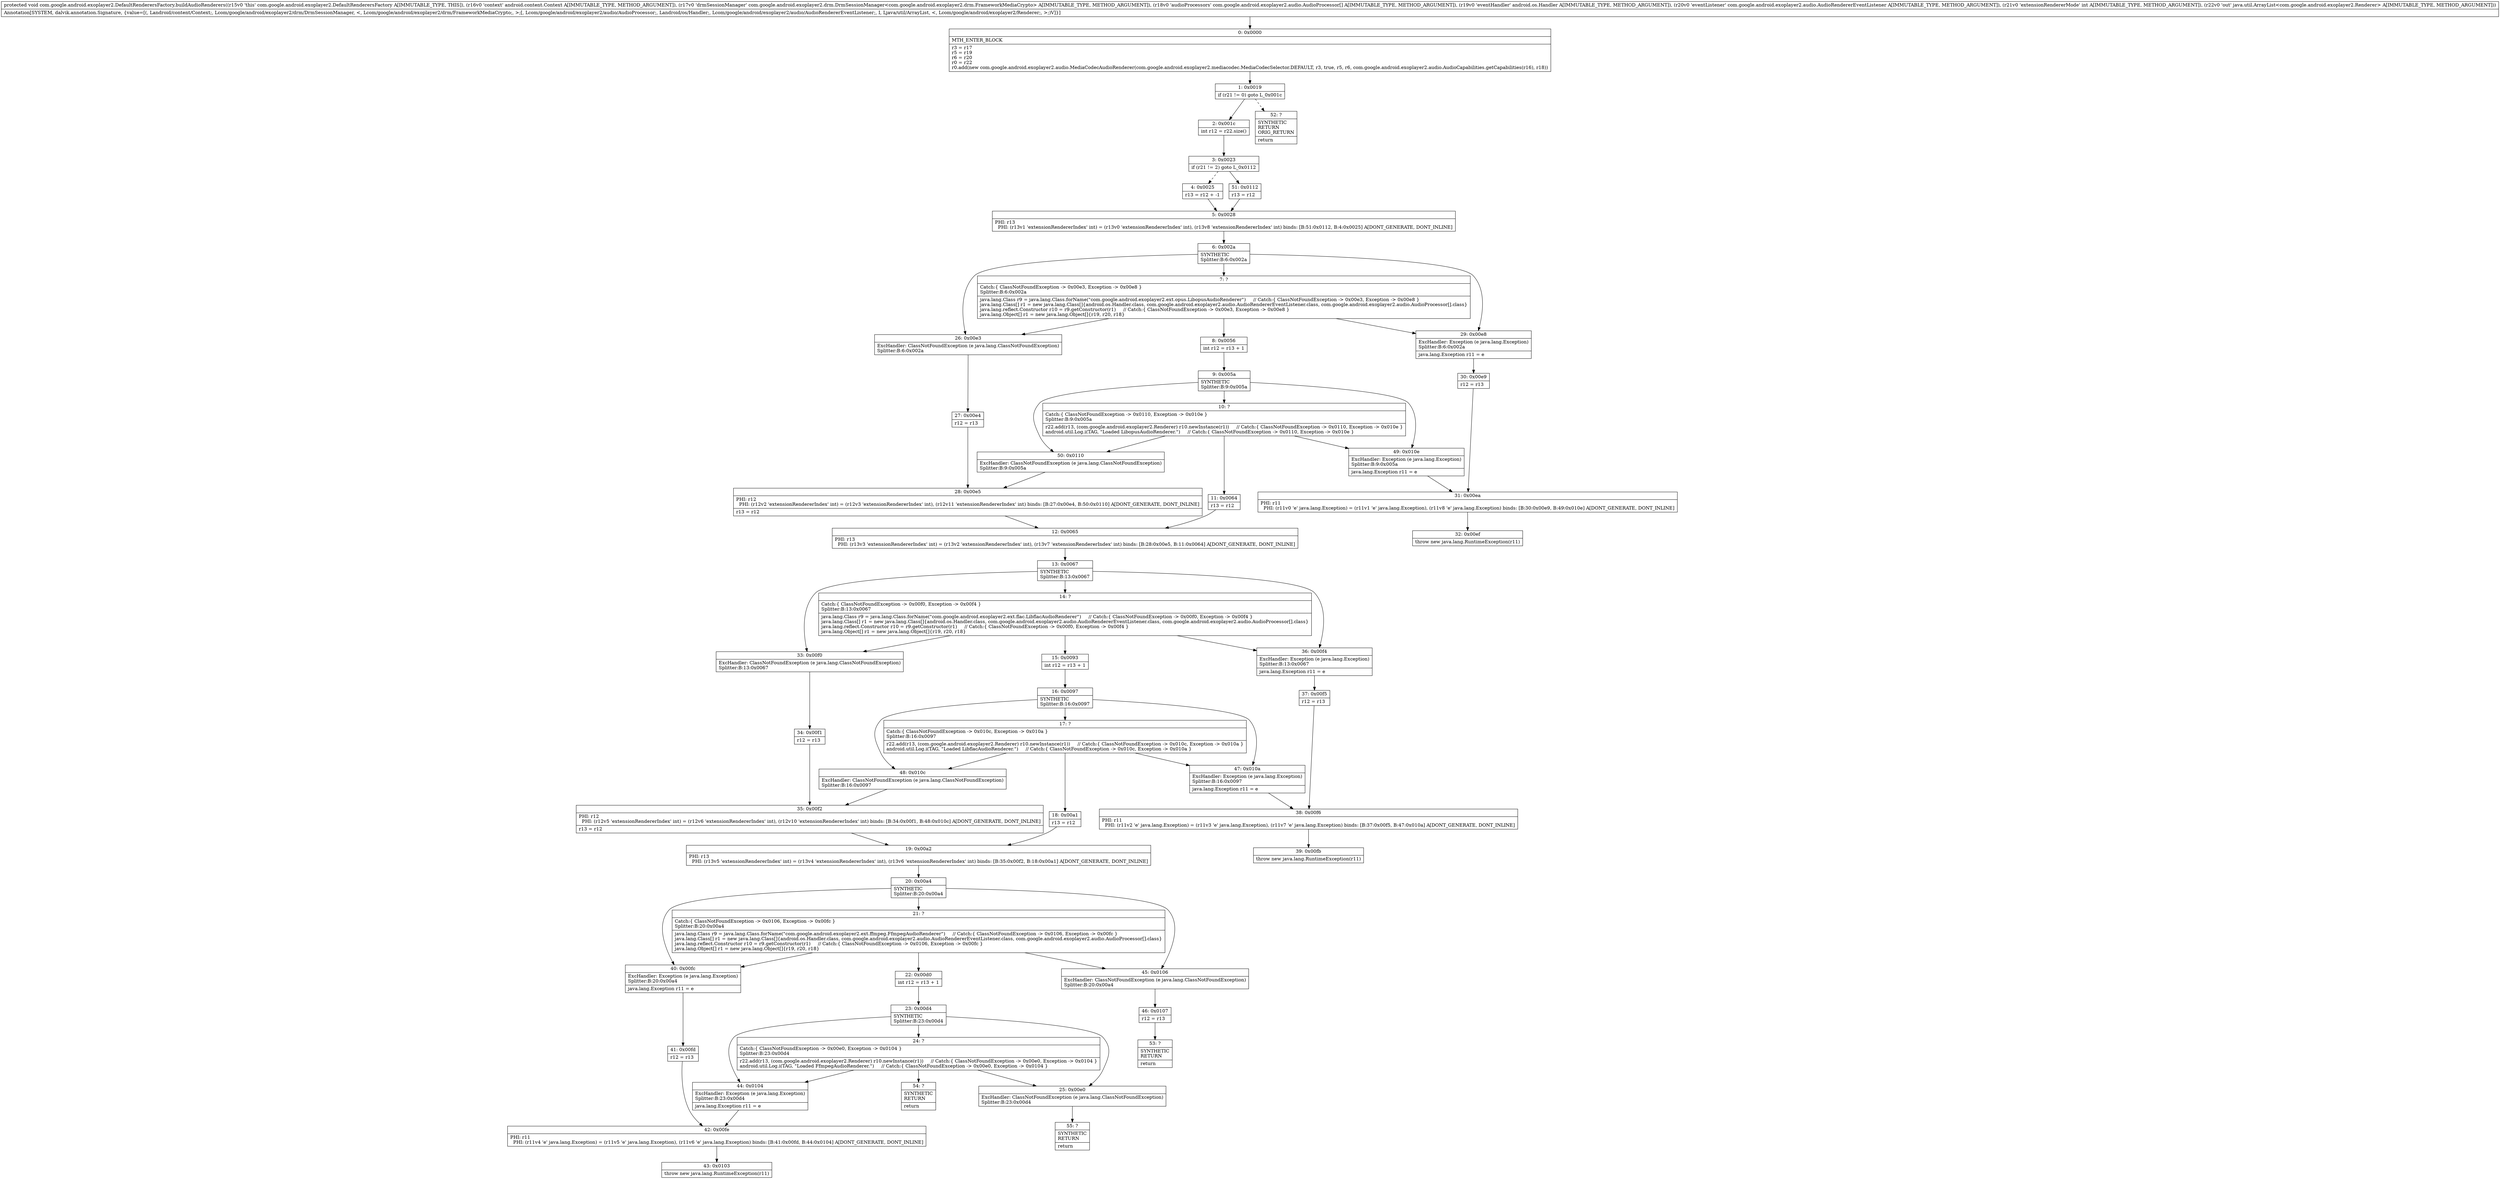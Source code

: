 digraph "CFG forcom.google.android.exoplayer2.DefaultRenderersFactory.buildAudioRenderers(Landroid\/content\/Context;Lcom\/google\/android\/exoplayer2\/drm\/DrmSessionManager;[Lcom\/google\/android\/exoplayer2\/audio\/AudioProcessor;Landroid\/os\/Handler;Lcom\/google\/android\/exoplayer2\/audio\/AudioRendererEventListener;ILjava\/util\/ArrayList;)V" {
Node_0 [shape=record,label="{0\:\ 0x0000|MTH_ENTER_BLOCK\l|r3 = r17\lr5 = r19\lr6 = r20\lr0 = r22\lr0.add(new com.google.android.exoplayer2.audio.MediaCodecAudioRenderer(com.google.android.exoplayer2.mediacodec.MediaCodecSelector.DEFAULT, r3, true, r5, r6, com.google.android.exoplayer2.audio.AudioCapabilities.getCapabilities(r16), r18))\l}"];
Node_1 [shape=record,label="{1\:\ 0x0019|if (r21 != 0) goto L_0x001c\l}"];
Node_2 [shape=record,label="{2\:\ 0x001c|int r12 = r22.size()\l}"];
Node_3 [shape=record,label="{3\:\ 0x0023|if (r21 != 2) goto L_0x0112\l}"];
Node_4 [shape=record,label="{4\:\ 0x0025|r13 = r12 + \-1\l}"];
Node_5 [shape=record,label="{5\:\ 0x0028|PHI: r13 \l  PHI: (r13v1 'extensionRendererIndex' int) = (r13v0 'extensionRendererIndex' int), (r13v8 'extensionRendererIndex' int) binds: [B:51:0x0112, B:4:0x0025] A[DONT_GENERATE, DONT_INLINE]\l}"];
Node_6 [shape=record,label="{6\:\ 0x002a|SYNTHETIC\lSplitter:B:6:0x002a\l}"];
Node_7 [shape=record,label="{7\:\ ?|Catch:\{ ClassNotFoundException \-\> 0x00e3, Exception \-\> 0x00e8 \}\lSplitter:B:6:0x002a\l|java.lang.Class r9 = java.lang.Class.forName(\"com.google.android.exoplayer2.ext.opus.LibopusAudioRenderer\")     \/\/ Catch:\{ ClassNotFoundException \-\> 0x00e3, Exception \-\> 0x00e8 \}\ljava.lang.Class[] r1 = new java.lang.Class[]\{android.os.Handler.class, com.google.android.exoplayer2.audio.AudioRendererEventListener.class, com.google.android.exoplayer2.audio.AudioProcessor[].class\}\ljava.lang.reflect.Constructor r10 = r9.getConstructor(r1)     \/\/ Catch:\{ ClassNotFoundException \-\> 0x00e3, Exception \-\> 0x00e8 \}\ljava.lang.Object[] r1 = new java.lang.Object[]\{r19, r20, r18\}\l}"];
Node_8 [shape=record,label="{8\:\ 0x0056|int r12 = r13 + 1\l}"];
Node_9 [shape=record,label="{9\:\ 0x005a|SYNTHETIC\lSplitter:B:9:0x005a\l}"];
Node_10 [shape=record,label="{10\:\ ?|Catch:\{ ClassNotFoundException \-\> 0x0110, Exception \-\> 0x010e \}\lSplitter:B:9:0x005a\l|r22.add(r13, (com.google.android.exoplayer2.Renderer) r10.newInstance(r1))     \/\/ Catch:\{ ClassNotFoundException \-\> 0x0110, Exception \-\> 0x010e \}\landroid.util.Log.i(TAG, \"Loaded LibopusAudioRenderer.\")     \/\/ Catch:\{ ClassNotFoundException \-\> 0x0110, Exception \-\> 0x010e \}\l}"];
Node_11 [shape=record,label="{11\:\ 0x0064|r13 = r12\l}"];
Node_12 [shape=record,label="{12\:\ 0x0065|PHI: r13 \l  PHI: (r13v3 'extensionRendererIndex' int) = (r13v2 'extensionRendererIndex' int), (r13v7 'extensionRendererIndex' int) binds: [B:28:0x00e5, B:11:0x0064] A[DONT_GENERATE, DONT_INLINE]\l}"];
Node_13 [shape=record,label="{13\:\ 0x0067|SYNTHETIC\lSplitter:B:13:0x0067\l}"];
Node_14 [shape=record,label="{14\:\ ?|Catch:\{ ClassNotFoundException \-\> 0x00f0, Exception \-\> 0x00f4 \}\lSplitter:B:13:0x0067\l|java.lang.Class r9 = java.lang.Class.forName(\"com.google.android.exoplayer2.ext.flac.LibflacAudioRenderer\")     \/\/ Catch:\{ ClassNotFoundException \-\> 0x00f0, Exception \-\> 0x00f4 \}\ljava.lang.Class[] r1 = new java.lang.Class[]\{android.os.Handler.class, com.google.android.exoplayer2.audio.AudioRendererEventListener.class, com.google.android.exoplayer2.audio.AudioProcessor[].class\}\ljava.lang.reflect.Constructor r10 = r9.getConstructor(r1)     \/\/ Catch:\{ ClassNotFoundException \-\> 0x00f0, Exception \-\> 0x00f4 \}\ljava.lang.Object[] r1 = new java.lang.Object[]\{r19, r20, r18\}\l}"];
Node_15 [shape=record,label="{15\:\ 0x0093|int r12 = r13 + 1\l}"];
Node_16 [shape=record,label="{16\:\ 0x0097|SYNTHETIC\lSplitter:B:16:0x0097\l}"];
Node_17 [shape=record,label="{17\:\ ?|Catch:\{ ClassNotFoundException \-\> 0x010c, Exception \-\> 0x010a \}\lSplitter:B:16:0x0097\l|r22.add(r13, (com.google.android.exoplayer2.Renderer) r10.newInstance(r1))     \/\/ Catch:\{ ClassNotFoundException \-\> 0x010c, Exception \-\> 0x010a \}\landroid.util.Log.i(TAG, \"Loaded LibflacAudioRenderer.\")     \/\/ Catch:\{ ClassNotFoundException \-\> 0x010c, Exception \-\> 0x010a \}\l}"];
Node_18 [shape=record,label="{18\:\ 0x00a1|r13 = r12\l}"];
Node_19 [shape=record,label="{19\:\ 0x00a2|PHI: r13 \l  PHI: (r13v5 'extensionRendererIndex' int) = (r13v4 'extensionRendererIndex' int), (r13v6 'extensionRendererIndex' int) binds: [B:35:0x00f2, B:18:0x00a1] A[DONT_GENERATE, DONT_INLINE]\l}"];
Node_20 [shape=record,label="{20\:\ 0x00a4|SYNTHETIC\lSplitter:B:20:0x00a4\l}"];
Node_21 [shape=record,label="{21\:\ ?|Catch:\{ ClassNotFoundException \-\> 0x0106, Exception \-\> 0x00fc \}\lSplitter:B:20:0x00a4\l|java.lang.Class r9 = java.lang.Class.forName(\"com.google.android.exoplayer2.ext.ffmpeg.FfmpegAudioRenderer\")     \/\/ Catch:\{ ClassNotFoundException \-\> 0x0106, Exception \-\> 0x00fc \}\ljava.lang.Class[] r1 = new java.lang.Class[]\{android.os.Handler.class, com.google.android.exoplayer2.audio.AudioRendererEventListener.class, com.google.android.exoplayer2.audio.AudioProcessor[].class\}\ljava.lang.reflect.Constructor r10 = r9.getConstructor(r1)     \/\/ Catch:\{ ClassNotFoundException \-\> 0x0106, Exception \-\> 0x00fc \}\ljava.lang.Object[] r1 = new java.lang.Object[]\{r19, r20, r18\}\l}"];
Node_22 [shape=record,label="{22\:\ 0x00d0|int r12 = r13 + 1\l}"];
Node_23 [shape=record,label="{23\:\ 0x00d4|SYNTHETIC\lSplitter:B:23:0x00d4\l}"];
Node_24 [shape=record,label="{24\:\ ?|Catch:\{ ClassNotFoundException \-\> 0x00e0, Exception \-\> 0x0104 \}\lSplitter:B:23:0x00d4\l|r22.add(r13, (com.google.android.exoplayer2.Renderer) r10.newInstance(r1))     \/\/ Catch:\{ ClassNotFoundException \-\> 0x00e0, Exception \-\> 0x0104 \}\landroid.util.Log.i(TAG, \"Loaded FfmpegAudioRenderer.\")     \/\/ Catch:\{ ClassNotFoundException \-\> 0x00e0, Exception \-\> 0x0104 \}\l}"];
Node_25 [shape=record,label="{25\:\ 0x00e0|ExcHandler: ClassNotFoundException (e java.lang.ClassNotFoundException)\lSplitter:B:23:0x00d4\l}"];
Node_26 [shape=record,label="{26\:\ 0x00e3|ExcHandler: ClassNotFoundException (e java.lang.ClassNotFoundException)\lSplitter:B:6:0x002a\l}"];
Node_27 [shape=record,label="{27\:\ 0x00e4|r12 = r13\l}"];
Node_28 [shape=record,label="{28\:\ 0x00e5|PHI: r12 \l  PHI: (r12v2 'extensionRendererIndex' int) = (r12v3 'extensionRendererIndex' int), (r12v11 'extensionRendererIndex' int) binds: [B:27:0x00e4, B:50:0x0110] A[DONT_GENERATE, DONT_INLINE]\l|r13 = r12\l}"];
Node_29 [shape=record,label="{29\:\ 0x00e8|ExcHandler: Exception (e java.lang.Exception)\lSplitter:B:6:0x002a\l|java.lang.Exception r11 = e\l}"];
Node_30 [shape=record,label="{30\:\ 0x00e9|r12 = r13\l}"];
Node_31 [shape=record,label="{31\:\ 0x00ea|PHI: r11 \l  PHI: (r11v0 'e' java.lang.Exception) = (r11v1 'e' java.lang.Exception), (r11v8 'e' java.lang.Exception) binds: [B:30:0x00e9, B:49:0x010e] A[DONT_GENERATE, DONT_INLINE]\l}"];
Node_32 [shape=record,label="{32\:\ 0x00ef|throw new java.lang.RuntimeException(r11)\l}"];
Node_33 [shape=record,label="{33\:\ 0x00f0|ExcHandler: ClassNotFoundException (e java.lang.ClassNotFoundException)\lSplitter:B:13:0x0067\l}"];
Node_34 [shape=record,label="{34\:\ 0x00f1|r12 = r13\l}"];
Node_35 [shape=record,label="{35\:\ 0x00f2|PHI: r12 \l  PHI: (r12v5 'extensionRendererIndex' int) = (r12v6 'extensionRendererIndex' int), (r12v10 'extensionRendererIndex' int) binds: [B:34:0x00f1, B:48:0x010c] A[DONT_GENERATE, DONT_INLINE]\l|r13 = r12\l}"];
Node_36 [shape=record,label="{36\:\ 0x00f4|ExcHandler: Exception (e java.lang.Exception)\lSplitter:B:13:0x0067\l|java.lang.Exception r11 = e\l}"];
Node_37 [shape=record,label="{37\:\ 0x00f5|r12 = r13\l}"];
Node_38 [shape=record,label="{38\:\ 0x00f6|PHI: r11 \l  PHI: (r11v2 'e' java.lang.Exception) = (r11v3 'e' java.lang.Exception), (r11v7 'e' java.lang.Exception) binds: [B:37:0x00f5, B:47:0x010a] A[DONT_GENERATE, DONT_INLINE]\l}"];
Node_39 [shape=record,label="{39\:\ 0x00fb|throw new java.lang.RuntimeException(r11)\l}"];
Node_40 [shape=record,label="{40\:\ 0x00fc|ExcHandler: Exception (e java.lang.Exception)\lSplitter:B:20:0x00a4\l|java.lang.Exception r11 = e\l}"];
Node_41 [shape=record,label="{41\:\ 0x00fd|r12 = r13\l}"];
Node_42 [shape=record,label="{42\:\ 0x00fe|PHI: r11 \l  PHI: (r11v4 'e' java.lang.Exception) = (r11v5 'e' java.lang.Exception), (r11v6 'e' java.lang.Exception) binds: [B:41:0x00fd, B:44:0x0104] A[DONT_GENERATE, DONT_INLINE]\l}"];
Node_43 [shape=record,label="{43\:\ 0x0103|throw new java.lang.RuntimeException(r11)\l}"];
Node_44 [shape=record,label="{44\:\ 0x0104|ExcHandler: Exception (e java.lang.Exception)\lSplitter:B:23:0x00d4\l|java.lang.Exception r11 = e\l}"];
Node_45 [shape=record,label="{45\:\ 0x0106|ExcHandler: ClassNotFoundException (e java.lang.ClassNotFoundException)\lSplitter:B:20:0x00a4\l}"];
Node_46 [shape=record,label="{46\:\ 0x0107|r12 = r13\l}"];
Node_47 [shape=record,label="{47\:\ 0x010a|ExcHandler: Exception (e java.lang.Exception)\lSplitter:B:16:0x0097\l|java.lang.Exception r11 = e\l}"];
Node_48 [shape=record,label="{48\:\ 0x010c|ExcHandler: ClassNotFoundException (e java.lang.ClassNotFoundException)\lSplitter:B:16:0x0097\l}"];
Node_49 [shape=record,label="{49\:\ 0x010e|ExcHandler: Exception (e java.lang.Exception)\lSplitter:B:9:0x005a\l|java.lang.Exception r11 = e\l}"];
Node_50 [shape=record,label="{50\:\ 0x0110|ExcHandler: ClassNotFoundException (e java.lang.ClassNotFoundException)\lSplitter:B:9:0x005a\l}"];
Node_51 [shape=record,label="{51\:\ 0x0112|r13 = r12\l}"];
Node_52 [shape=record,label="{52\:\ ?|SYNTHETIC\lRETURN\lORIG_RETURN\l|return\l}"];
Node_53 [shape=record,label="{53\:\ ?|SYNTHETIC\lRETURN\l|return\l}"];
Node_54 [shape=record,label="{54\:\ ?|SYNTHETIC\lRETURN\l|return\l}"];
Node_55 [shape=record,label="{55\:\ ?|SYNTHETIC\lRETURN\l|return\l}"];
MethodNode[shape=record,label="{protected void com.google.android.exoplayer2.DefaultRenderersFactory.buildAudioRenderers((r15v0 'this' com.google.android.exoplayer2.DefaultRenderersFactory A[IMMUTABLE_TYPE, THIS]), (r16v0 'context' android.content.Context A[IMMUTABLE_TYPE, METHOD_ARGUMENT]), (r17v0 'drmSessionManager' com.google.android.exoplayer2.drm.DrmSessionManager\<com.google.android.exoplayer2.drm.FrameworkMediaCrypto\> A[IMMUTABLE_TYPE, METHOD_ARGUMENT]), (r18v0 'audioProcessors' com.google.android.exoplayer2.audio.AudioProcessor[] A[IMMUTABLE_TYPE, METHOD_ARGUMENT]), (r19v0 'eventHandler' android.os.Handler A[IMMUTABLE_TYPE, METHOD_ARGUMENT]), (r20v0 'eventListener' com.google.android.exoplayer2.audio.AudioRendererEventListener A[IMMUTABLE_TYPE, METHOD_ARGUMENT]), (r21v0 'extensionRendererMode' int A[IMMUTABLE_TYPE, METHOD_ARGUMENT]), (r22v0 'out' java.util.ArrayList\<com.google.android.exoplayer2.Renderer\> A[IMMUTABLE_TYPE, METHOD_ARGUMENT]))  | Annotation[SYSTEM, dalvik.annotation.Signature, \{value=[(, Landroid\/content\/Context;, Lcom\/google\/android\/exoplayer2\/drm\/DrmSessionManager, \<, Lcom\/google\/android\/exoplayer2\/drm\/FrameworkMediaCrypto;, \>;[, Lcom\/google\/android\/exoplayer2\/audio\/AudioProcessor;, Landroid\/os\/Handler;, Lcom\/google\/android\/exoplayer2\/audio\/AudioRendererEventListener;, I, Ljava\/util\/ArrayList, \<, Lcom\/google\/android\/exoplayer2\/Renderer;, \>;)V]\}]\l}"];
MethodNode -> Node_0;
Node_0 -> Node_1;
Node_1 -> Node_2;
Node_1 -> Node_52[style=dashed];
Node_2 -> Node_3;
Node_3 -> Node_4[style=dashed];
Node_3 -> Node_51;
Node_4 -> Node_5;
Node_5 -> Node_6;
Node_6 -> Node_7;
Node_6 -> Node_26;
Node_6 -> Node_29;
Node_7 -> Node_8;
Node_7 -> Node_26;
Node_7 -> Node_29;
Node_8 -> Node_9;
Node_9 -> Node_10;
Node_9 -> Node_50;
Node_9 -> Node_49;
Node_10 -> Node_11;
Node_10 -> Node_50;
Node_10 -> Node_49;
Node_11 -> Node_12;
Node_12 -> Node_13;
Node_13 -> Node_14;
Node_13 -> Node_33;
Node_13 -> Node_36;
Node_14 -> Node_15;
Node_14 -> Node_33;
Node_14 -> Node_36;
Node_15 -> Node_16;
Node_16 -> Node_17;
Node_16 -> Node_48;
Node_16 -> Node_47;
Node_17 -> Node_18;
Node_17 -> Node_48;
Node_17 -> Node_47;
Node_18 -> Node_19;
Node_19 -> Node_20;
Node_20 -> Node_21;
Node_20 -> Node_45;
Node_20 -> Node_40;
Node_21 -> Node_22;
Node_21 -> Node_45;
Node_21 -> Node_40;
Node_22 -> Node_23;
Node_23 -> Node_24;
Node_23 -> Node_25;
Node_23 -> Node_44;
Node_24 -> Node_25;
Node_24 -> Node_44;
Node_24 -> Node_54;
Node_25 -> Node_55;
Node_26 -> Node_27;
Node_27 -> Node_28;
Node_28 -> Node_12;
Node_29 -> Node_30;
Node_30 -> Node_31;
Node_31 -> Node_32;
Node_33 -> Node_34;
Node_34 -> Node_35;
Node_35 -> Node_19;
Node_36 -> Node_37;
Node_37 -> Node_38;
Node_38 -> Node_39;
Node_40 -> Node_41;
Node_41 -> Node_42;
Node_42 -> Node_43;
Node_44 -> Node_42;
Node_45 -> Node_46;
Node_46 -> Node_53;
Node_47 -> Node_38;
Node_48 -> Node_35;
Node_49 -> Node_31;
Node_50 -> Node_28;
Node_51 -> Node_5;
}

